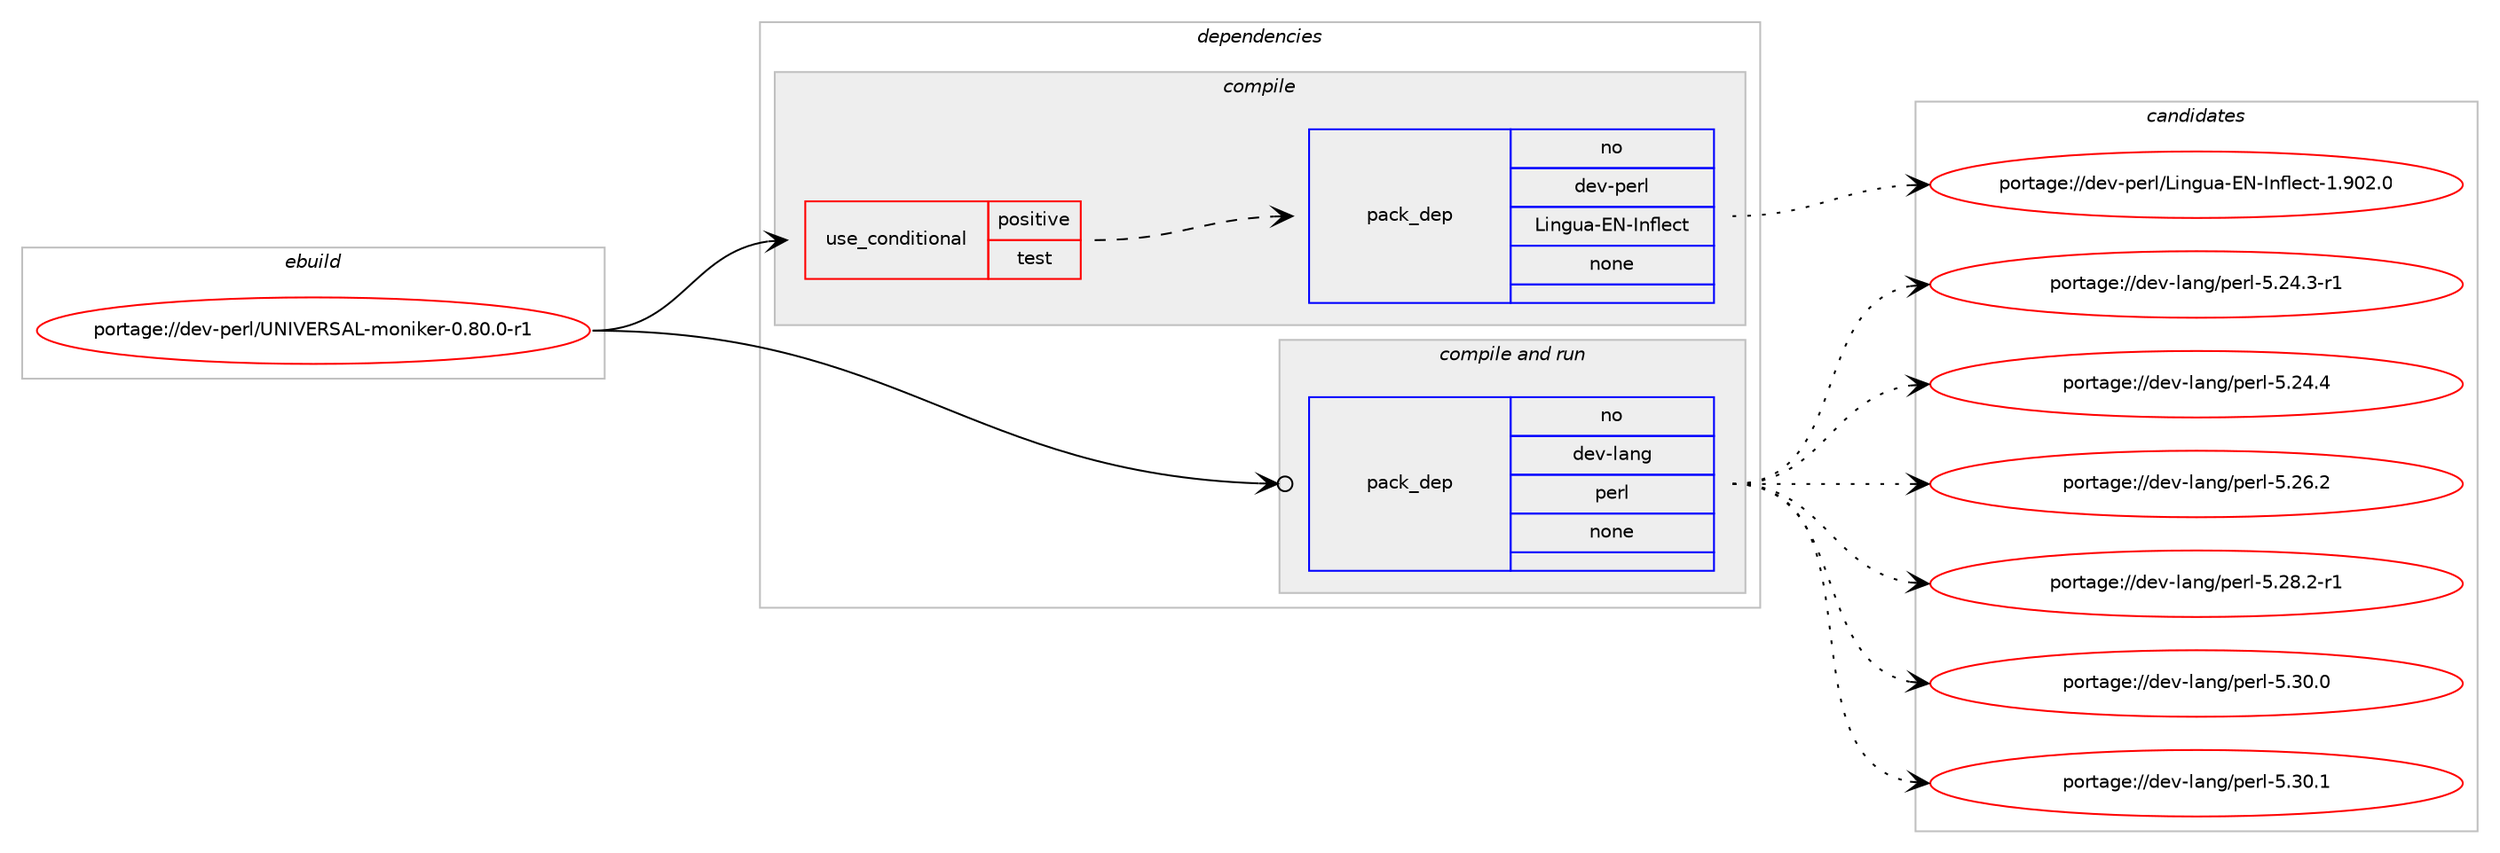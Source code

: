 digraph prolog {

# *************
# Graph options
# *************

newrank=true;
concentrate=true;
compound=true;
graph [rankdir=LR,fontname=Helvetica,fontsize=10,ranksep=1.5];#, ranksep=2.5, nodesep=0.2];
edge  [arrowhead=vee];
node  [fontname=Helvetica,fontsize=10];

# **********
# The ebuild
# **********

subgraph cluster_leftcol {
color=gray;
rank=same;
label=<<i>ebuild</i>>;
id [label="portage://dev-perl/UNIVERSAL-moniker-0.80.0-r1", color=red, width=4, href="../dev-perl/UNIVERSAL-moniker-0.80.0-r1.svg"];
}

# ****************
# The dependencies
# ****************

subgraph cluster_midcol {
color=gray;
label=<<i>dependencies</i>>;
subgraph cluster_compile {
fillcolor="#eeeeee";
style=filled;
label=<<i>compile</i>>;
subgraph cond23810 {
dependency122330 [label=<<TABLE BORDER="0" CELLBORDER="1" CELLSPACING="0" CELLPADDING="4"><TR><TD ROWSPAN="3" CELLPADDING="10">use_conditional</TD></TR><TR><TD>positive</TD></TR><TR><TD>test</TD></TR></TABLE>>, shape=none, color=red];
subgraph pack95324 {
dependency122331 [label=<<TABLE BORDER="0" CELLBORDER="1" CELLSPACING="0" CELLPADDING="4" WIDTH="220"><TR><TD ROWSPAN="6" CELLPADDING="30">pack_dep</TD></TR><TR><TD WIDTH="110">no</TD></TR><TR><TD>dev-perl</TD></TR><TR><TD>Lingua-EN-Inflect</TD></TR><TR><TD>none</TD></TR><TR><TD></TD></TR></TABLE>>, shape=none, color=blue];
}
dependency122330:e -> dependency122331:w [weight=20,style="dashed",arrowhead="vee"];
}
id:e -> dependency122330:w [weight=20,style="solid",arrowhead="vee"];
}
subgraph cluster_compileandrun {
fillcolor="#eeeeee";
style=filled;
label=<<i>compile and run</i>>;
subgraph pack95325 {
dependency122332 [label=<<TABLE BORDER="0" CELLBORDER="1" CELLSPACING="0" CELLPADDING="4" WIDTH="220"><TR><TD ROWSPAN="6" CELLPADDING="30">pack_dep</TD></TR><TR><TD WIDTH="110">no</TD></TR><TR><TD>dev-lang</TD></TR><TR><TD>perl</TD></TR><TR><TD>none</TD></TR><TR><TD></TD></TR></TABLE>>, shape=none, color=blue];
}
id:e -> dependency122332:w [weight=20,style="solid",arrowhead="odotvee"];
}
subgraph cluster_run {
fillcolor="#eeeeee";
style=filled;
label=<<i>run</i>>;
}
}

# **************
# The candidates
# **************

subgraph cluster_choices {
rank=same;
color=gray;
label=<<i>candidates</i>>;

subgraph choice95324 {
color=black;
nodesep=1;
choiceportage100101118451121011141084776105110103117974569784573110102108101991164549465748504648 [label="portage://dev-perl/Lingua-EN-Inflect-1.902.0", color=red, width=4,href="../dev-perl/Lingua-EN-Inflect-1.902.0.svg"];
dependency122331:e -> choiceportage100101118451121011141084776105110103117974569784573110102108101991164549465748504648:w [style=dotted,weight="100"];
}
subgraph choice95325 {
color=black;
nodesep=1;
choiceportage100101118451089711010347112101114108455346505246514511449 [label="portage://dev-lang/perl-5.24.3-r1", color=red, width=4,href="../dev-lang/perl-5.24.3-r1.svg"];
choiceportage10010111845108971101034711210111410845534650524652 [label="portage://dev-lang/perl-5.24.4", color=red, width=4,href="../dev-lang/perl-5.24.4.svg"];
choiceportage10010111845108971101034711210111410845534650544650 [label="portage://dev-lang/perl-5.26.2", color=red, width=4,href="../dev-lang/perl-5.26.2.svg"];
choiceportage100101118451089711010347112101114108455346505646504511449 [label="portage://dev-lang/perl-5.28.2-r1", color=red, width=4,href="../dev-lang/perl-5.28.2-r1.svg"];
choiceportage10010111845108971101034711210111410845534651484648 [label="portage://dev-lang/perl-5.30.0", color=red, width=4,href="../dev-lang/perl-5.30.0.svg"];
choiceportage10010111845108971101034711210111410845534651484649 [label="portage://dev-lang/perl-5.30.1", color=red, width=4,href="../dev-lang/perl-5.30.1.svg"];
dependency122332:e -> choiceportage100101118451089711010347112101114108455346505246514511449:w [style=dotted,weight="100"];
dependency122332:e -> choiceportage10010111845108971101034711210111410845534650524652:w [style=dotted,weight="100"];
dependency122332:e -> choiceportage10010111845108971101034711210111410845534650544650:w [style=dotted,weight="100"];
dependency122332:e -> choiceportage100101118451089711010347112101114108455346505646504511449:w [style=dotted,weight="100"];
dependency122332:e -> choiceportage10010111845108971101034711210111410845534651484648:w [style=dotted,weight="100"];
dependency122332:e -> choiceportage10010111845108971101034711210111410845534651484649:w [style=dotted,weight="100"];
}
}

}
